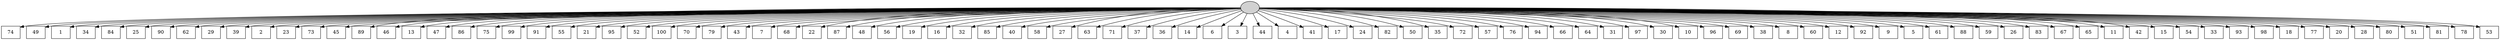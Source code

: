 digraph G {
0[style=filled, fillcolor=grey82, label=""];
1[shape=box,style=filled, fillcolor=white,label="74\n"];
2[shape=box,style=filled, fillcolor=white,label="49\n"];
3[shape=box,style=filled, fillcolor=white,label="1\n"];
4[shape=box,style=filled, fillcolor=white,label="34\n"];
5[shape=box,style=filled, fillcolor=white,label="84\n"];
6[shape=box,style=filled, fillcolor=white,label="25\n"];
7[shape=box,style=filled, fillcolor=white,label="90\n"];
8[shape=box,style=filled, fillcolor=white,label="62\n"];
9[shape=box,style=filled, fillcolor=white,label="29\n"];
10[shape=box,style=filled, fillcolor=white,label="39\n"];
11[shape=box,style=filled, fillcolor=white,label="2\n"];
12[shape=box,style=filled, fillcolor=white,label="23\n"];
13[shape=box,style=filled, fillcolor=white,label="73\n"];
14[shape=box,style=filled, fillcolor=white,label="45\n"];
15[shape=box,style=filled, fillcolor=white,label="89\n"];
16[shape=box,style=filled, fillcolor=white,label="46\n"];
17[shape=box,style=filled, fillcolor=white,label="13\n"];
18[shape=box,style=filled, fillcolor=white,label="47\n"];
19[shape=box,style=filled, fillcolor=white,label="86\n"];
20[shape=box,style=filled, fillcolor=white,label="75\n"];
21[shape=box,style=filled, fillcolor=white,label="99\n"];
22[shape=box,style=filled, fillcolor=white,label="91\n"];
23[shape=box,style=filled, fillcolor=white,label="55\n"];
24[shape=box,style=filled, fillcolor=white,label="21\n"];
25[shape=box,style=filled, fillcolor=white,label="95\n"];
26[shape=box,style=filled, fillcolor=white,label="52\n"];
27[shape=box,style=filled, fillcolor=white,label="100\n"];
28[shape=box,style=filled, fillcolor=white,label="70\n"];
29[shape=box,style=filled, fillcolor=white,label="79\n"];
30[shape=box,style=filled, fillcolor=white,label="43\n"];
31[shape=box,style=filled, fillcolor=white,label="7\n"];
32[shape=box,style=filled, fillcolor=white,label="68\n"];
33[shape=box,style=filled, fillcolor=white,label="22\n"];
34[shape=box,style=filled, fillcolor=white,label="87\n"];
35[shape=box,style=filled, fillcolor=white,label="48\n"];
36[shape=box,style=filled, fillcolor=white,label="56\n"];
37[shape=box,style=filled, fillcolor=white,label="19\n"];
38[shape=box,style=filled, fillcolor=white,label="16\n"];
39[shape=box,style=filled, fillcolor=white,label="32\n"];
40[shape=box,style=filled, fillcolor=white,label="85\n"];
41[shape=box,style=filled, fillcolor=white,label="40\n"];
42[shape=box,style=filled, fillcolor=white,label="58\n"];
43[shape=box,style=filled, fillcolor=white,label="27\n"];
44[shape=box,style=filled, fillcolor=white,label="63\n"];
45[shape=box,style=filled, fillcolor=white,label="71\n"];
46[shape=box,style=filled, fillcolor=white,label="37\n"];
47[shape=box,style=filled, fillcolor=white,label="36\n"];
48[shape=box,style=filled, fillcolor=white,label="14\n"];
49[shape=box,style=filled, fillcolor=white,label="6\n"];
50[shape=box,style=filled, fillcolor=white,label="3\n"];
51[shape=box,style=filled, fillcolor=white,label="44\n"];
52[shape=box,style=filled, fillcolor=white,label="4\n"];
53[shape=box,style=filled, fillcolor=white,label="41\n"];
54[shape=box,style=filled, fillcolor=white,label="17\n"];
55[shape=box,style=filled, fillcolor=white,label="24\n"];
56[shape=box,style=filled, fillcolor=white,label="82\n"];
57[shape=box,style=filled, fillcolor=white,label="50\n"];
58[shape=box,style=filled, fillcolor=white,label="35\n"];
59[shape=box,style=filled, fillcolor=white,label="72\n"];
60[shape=box,style=filled, fillcolor=white,label="57\n"];
61[shape=box,style=filled, fillcolor=white,label="76\n"];
62[shape=box,style=filled, fillcolor=white,label="94\n"];
63[shape=box,style=filled, fillcolor=white,label="66\n"];
64[shape=box,style=filled, fillcolor=white,label="64\n"];
65[shape=box,style=filled, fillcolor=white,label="31\n"];
66[shape=box,style=filled, fillcolor=white,label="97\n"];
67[shape=box,style=filled, fillcolor=white,label="30\n"];
68[shape=box,style=filled, fillcolor=white,label="10\n"];
69[shape=box,style=filled, fillcolor=white,label="96\n"];
70[shape=box,style=filled, fillcolor=white,label="69\n"];
71[shape=box,style=filled, fillcolor=white,label="38\n"];
72[shape=box,style=filled, fillcolor=white,label="8\n"];
73[shape=box,style=filled, fillcolor=white,label="60\n"];
74[shape=box,style=filled, fillcolor=white,label="12\n"];
75[shape=box,style=filled, fillcolor=white,label="92\n"];
76[shape=box,style=filled, fillcolor=white,label="9\n"];
77[shape=box,style=filled, fillcolor=white,label="5\n"];
78[shape=box,style=filled, fillcolor=white,label="61\n"];
79[shape=box,style=filled, fillcolor=white,label="88\n"];
80[shape=box,style=filled, fillcolor=white,label="59\n"];
81[shape=box,style=filled, fillcolor=white,label="26\n"];
82[shape=box,style=filled, fillcolor=white,label="83\n"];
83[shape=box,style=filled, fillcolor=white,label="67\n"];
84[shape=box,style=filled, fillcolor=white,label="65\n"];
85[shape=box,style=filled, fillcolor=white,label="11\n"];
86[shape=box,style=filled, fillcolor=white,label="42\n"];
87[shape=box,style=filled, fillcolor=white,label="15\n"];
88[shape=box,style=filled, fillcolor=white,label="54\n"];
89[shape=box,style=filled, fillcolor=white,label="33\n"];
90[shape=box,style=filled, fillcolor=white,label="93\n"];
91[shape=box,style=filled, fillcolor=white,label="98\n"];
92[shape=box,style=filled, fillcolor=white,label="18\n"];
93[shape=box,style=filled, fillcolor=white,label="77\n"];
94[shape=box,style=filled, fillcolor=white,label="20\n"];
95[shape=box,style=filled, fillcolor=white,label="28\n"];
96[shape=box,style=filled, fillcolor=white,label="80\n"];
97[shape=box,style=filled, fillcolor=white,label="51\n"];
98[shape=box,style=filled, fillcolor=white,label="81\n"];
99[shape=box,style=filled, fillcolor=white,label="78\n"];
100[shape=box,style=filled, fillcolor=white,label="53\n"];
0->1 ;
0->2 ;
0->3 ;
0->4 ;
0->5 ;
0->6 ;
0->7 ;
0->8 ;
0->9 ;
0->10 ;
0->11 ;
0->12 ;
0->13 ;
0->14 ;
0->15 ;
0->16 ;
0->17 ;
0->18 ;
0->19 ;
0->20 ;
0->21 ;
0->22 ;
0->23 ;
0->24 ;
0->25 ;
0->26 ;
0->27 ;
0->28 ;
0->29 ;
0->30 ;
0->31 ;
0->32 ;
0->33 ;
0->34 ;
0->35 ;
0->36 ;
0->37 ;
0->38 ;
0->39 ;
0->40 ;
0->41 ;
0->42 ;
0->43 ;
0->44 ;
0->45 ;
0->46 ;
0->47 ;
0->48 ;
0->49 ;
0->50 ;
0->51 ;
0->52 ;
0->53 ;
0->54 ;
0->55 ;
0->56 ;
0->57 ;
0->58 ;
0->59 ;
0->60 ;
0->61 ;
0->62 ;
0->63 ;
0->64 ;
0->65 ;
0->66 ;
0->67 ;
0->68 ;
0->69 ;
0->70 ;
0->71 ;
0->72 ;
0->73 ;
0->74 ;
0->75 ;
0->76 ;
0->77 ;
0->78 ;
0->79 ;
0->80 ;
0->81 ;
0->82 ;
0->83 ;
0->84 ;
0->85 ;
0->86 ;
0->87 ;
0->88 ;
0->89 ;
0->90 ;
0->91 ;
0->92 ;
0->93 ;
0->94 ;
0->95 ;
0->96 ;
0->97 ;
0->98 ;
0->99 ;
0->100 ;
}
